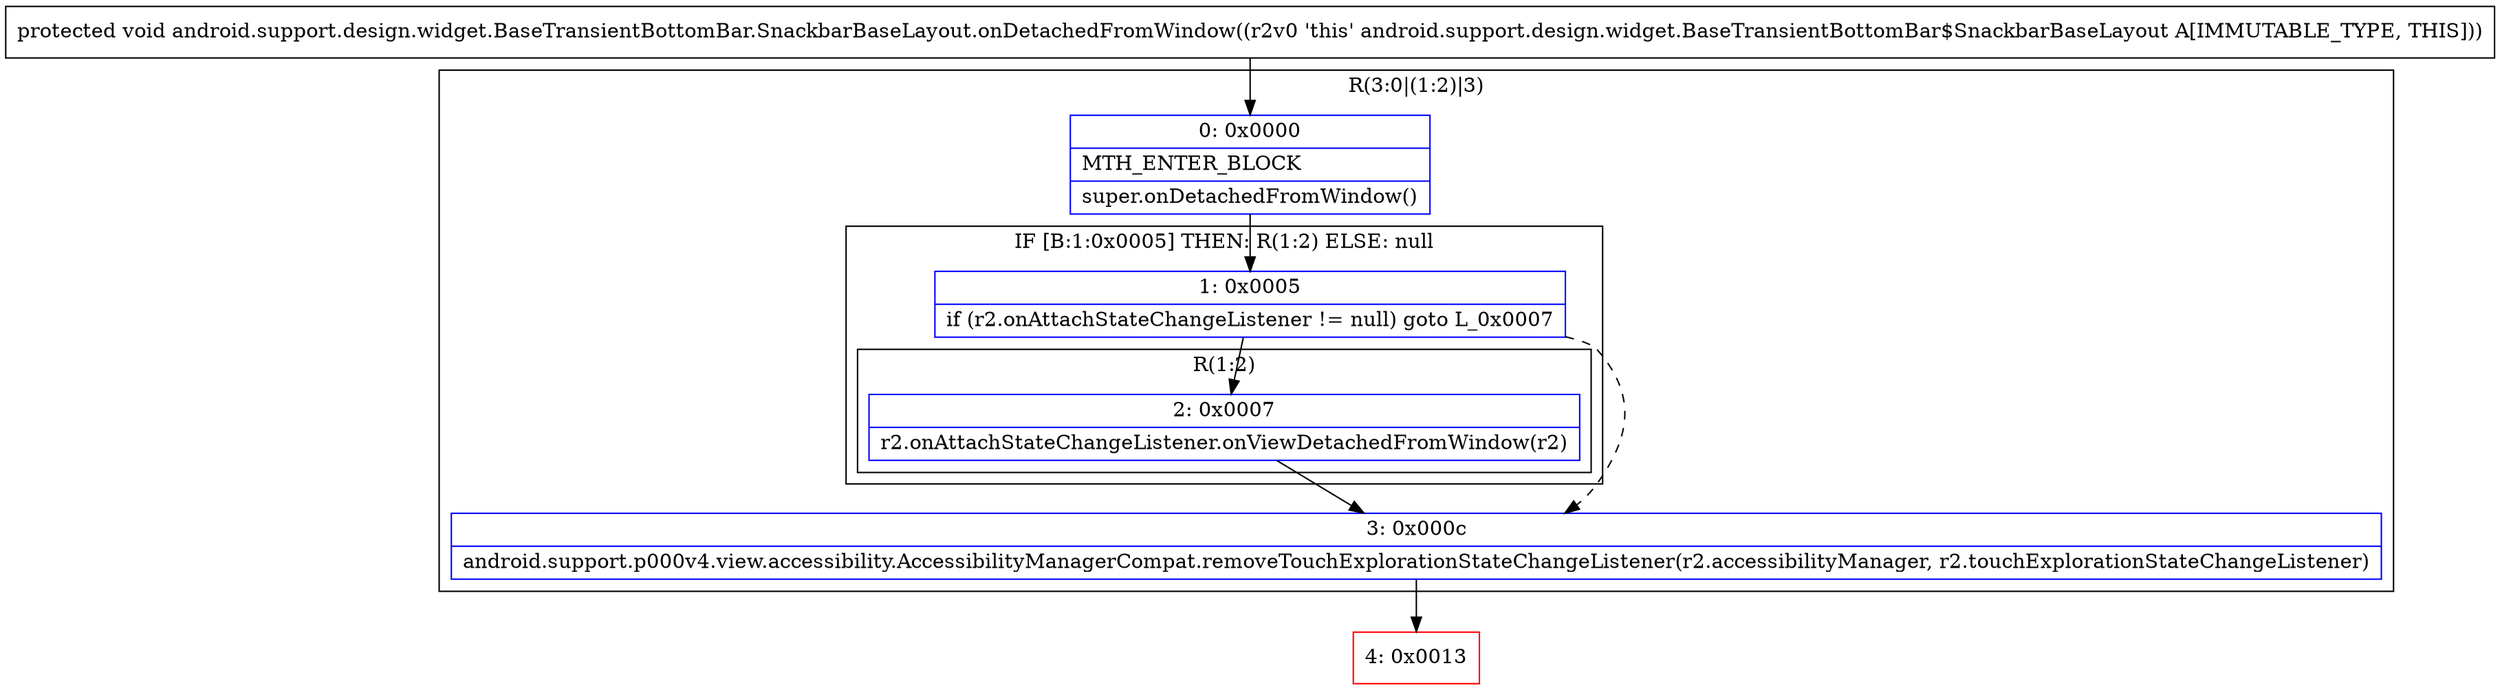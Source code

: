 digraph "CFG forandroid.support.design.widget.BaseTransientBottomBar.SnackbarBaseLayout.onDetachedFromWindow()V" {
subgraph cluster_Region_1774138343 {
label = "R(3:0|(1:2)|3)";
node [shape=record,color=blue];
Node_0 [shape=record,label="{0\:\ 0x0000|MTH_ENTER_BLOCK\l|super.onDetachedFromWindow()\l}"];
subgraph cluster_IfRegion_967990384 {
label = "IF [B:1:0x0005] THEN: R(1:2) ELSE: null";
node [shape=record,color=blue];
Node_1 [shape=record,label="{1\:\ 0x0005|if (r2.onAttachStateChangeListener != null) goto L_0x0007\l}"];
subgraph cluster_Region_1393588882 {
label = "R(1:2)";
node [shape=record,color=blue];
Node_2 [shape=record,label="{2\:\ 0x0007|r2.onAttachStateChangeListener.onViewDetachedFromWindow(r2)\l}"];
}
}
Node_3 [shape=record,label="{3\:\ 0x000c|android.support.p000v4.view.accessibility.AccessibilityManagerCompat.removeTouchExplorationStateChangeListener(r2.accessibilityManager, r2.touchExplorationStateChangeListener)\l}"];
}
Node_4 [shape=record,color=red,label="{4\:\ 0x0013}"];
MethodNode[shape=record,label="{protected void android.support.design.widget.BaseTransientBottomBar.SnackbarBaseLayout.onDetachedFromWindow((r2v0 'this' android.support.design.widget.BaseTransientBottomBar$SnackbarBaseLayout A[IMMUTABLE_TYPE, THIS])) }"];
MethodNode -> Node_0;
Node_0 -> Node_1;
Node_1 -> Node_2;
Node_1 -> Node_3[style=dashed];
Node_2 -> Node_3;
Node_3 -> Node_4;
}


